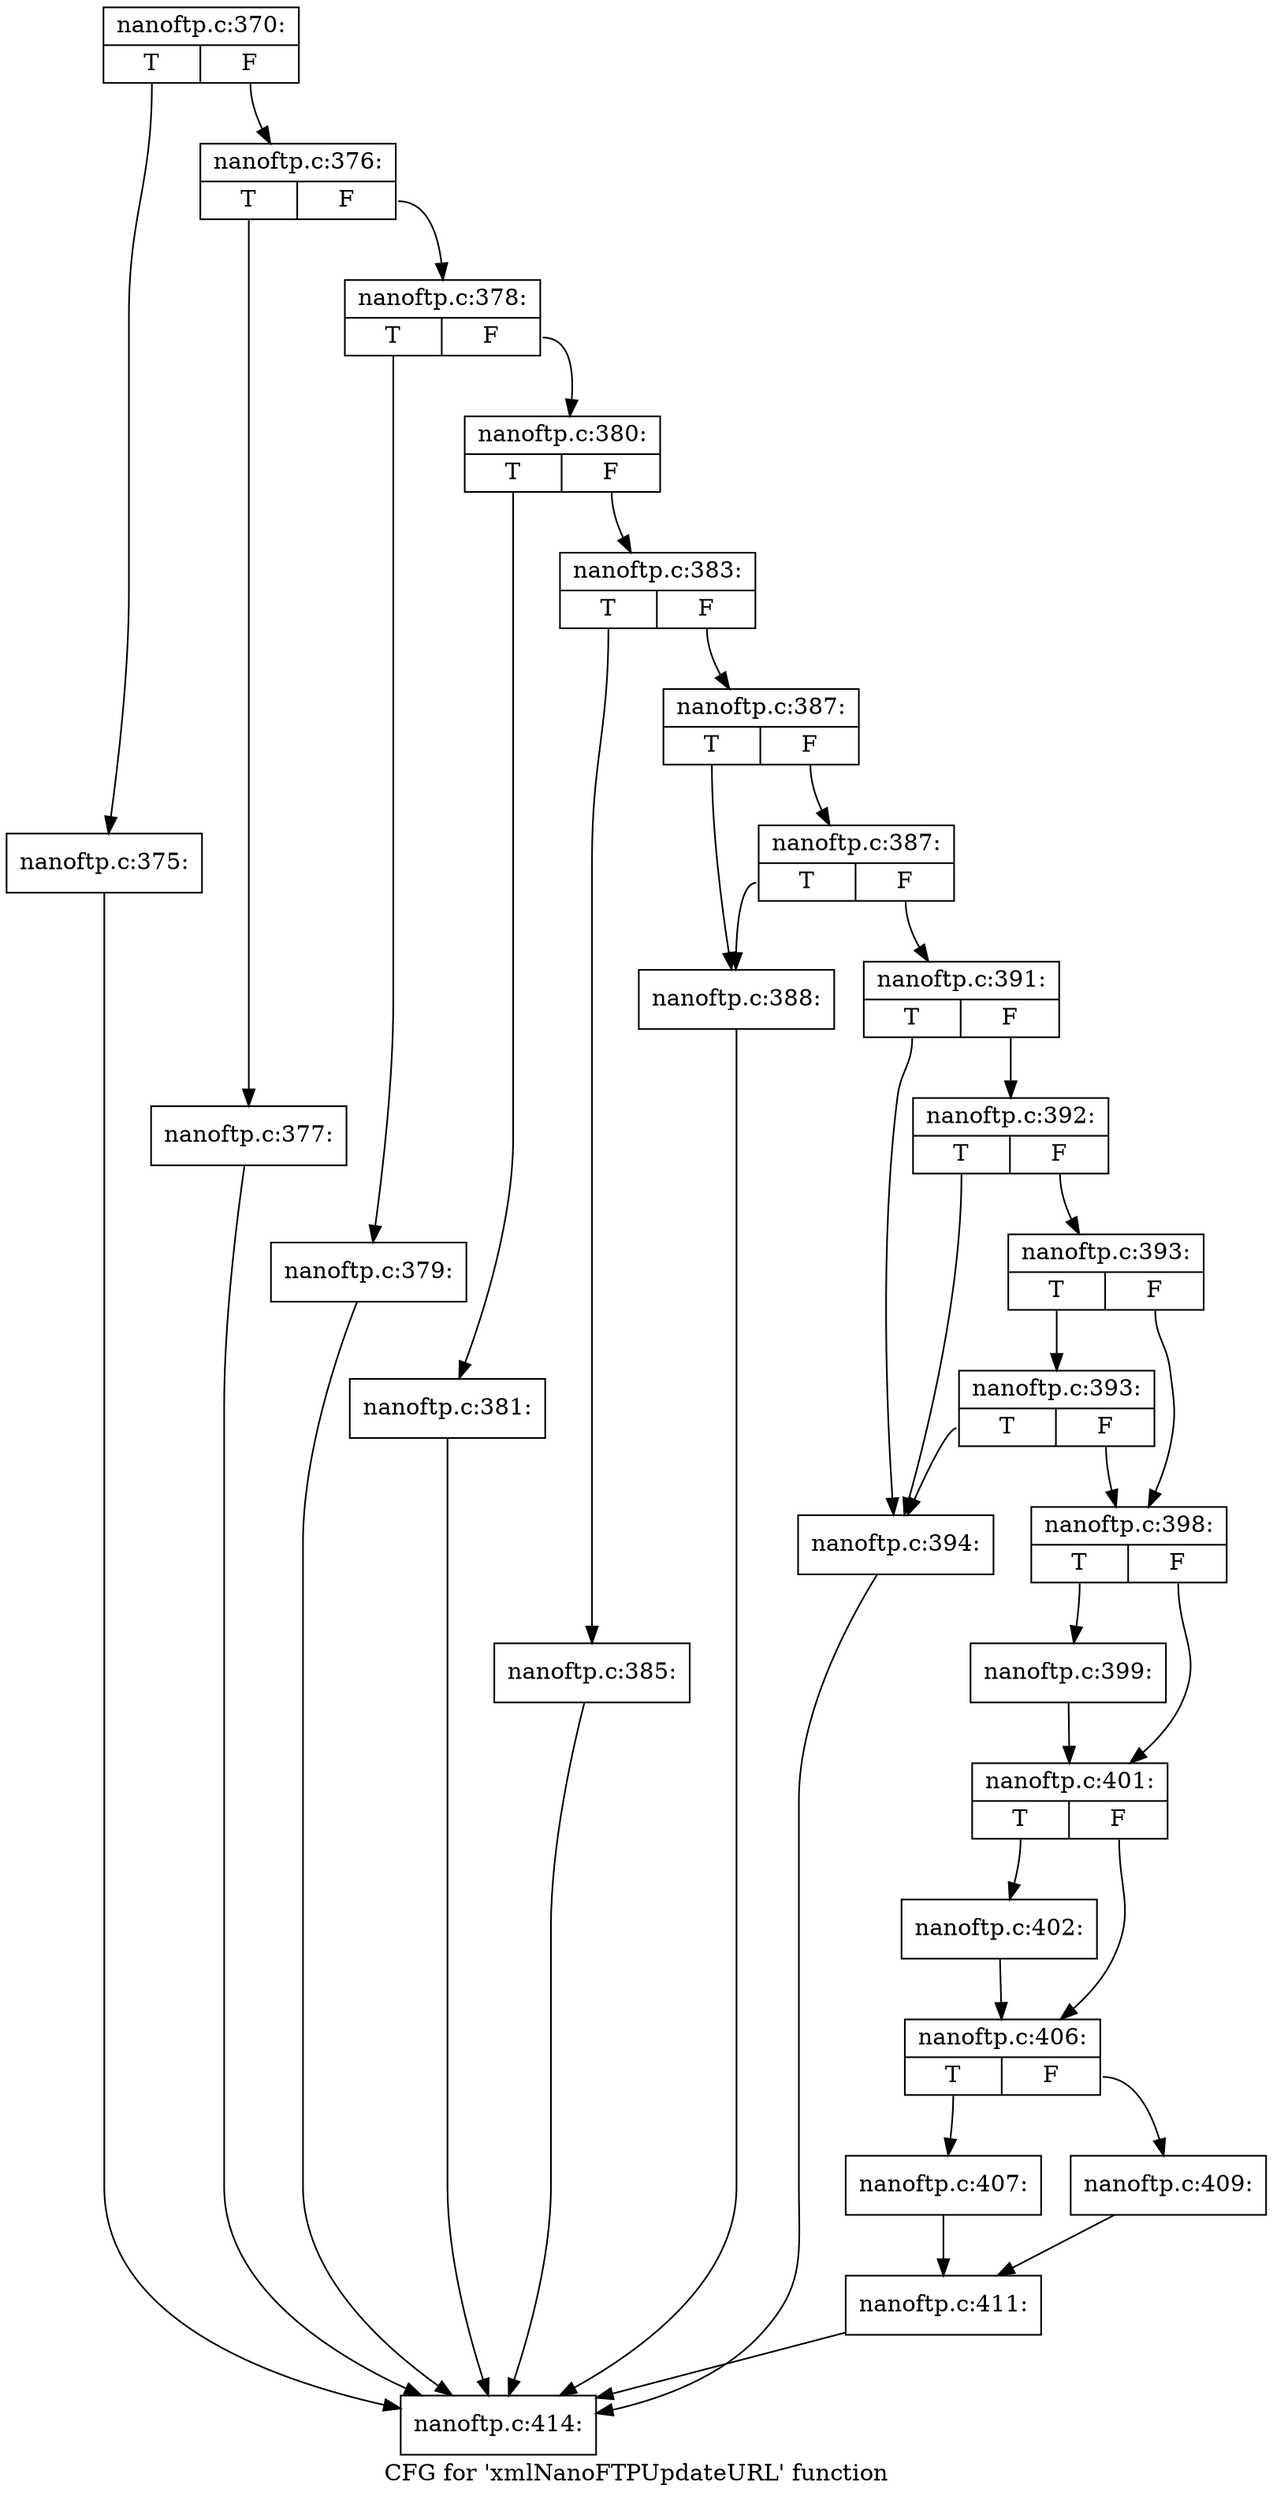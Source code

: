 digraph "CFG for 'xmlNanoFTPUpdateURL' function" {
	label="CFG for 'xmlNanoFTPUpdateURL' function";

	Node0x3e3fdc0 [shape=record,label="{nanoftp.c:370:|{<s0>T|<s1>F}}"];
	Node0x3e3fdc0:s0 -> Node0x3e414b0;
	Node0x3e3fdc0:s1 -> Node0x3e41500;
	Node0x3e414b0 [shape=record,label="{nanoftp.c:375:}"];
	Node0x3e414b0 -> Node0x3e31df0;
	Node0x3e41500 [shape=record,label="{nanoftp.c:376:|{<s0>T|<s1>F}}"];
	Node0x3e41500:s0 -> Node0x3e41a00;
	Node0x3e41500:s1 -> Node0x3e41a50;
	Node0x3e41a00 [shape=record,label="{nanoftp.c:377:}"];
	Node0x3e41a00 -> Node0x3e31df0;
	Node0x3e41a50 [shape=record,label="{nanoftp.c:378:|{<s0>T|<s1>F}}"];
	Node0x3e41a50:s0 -> Node0x3e41f40;
	Node0x3e41a50:s1 -> Node0x3e41f90;
	Node0x3e41f40 [shape=record,label="{nanoftp.c:379:}"];
	Node0x3e41f40 -> Node0x3e31df0;
	Node0x3e41f90 [shape=record,label="{nanoftp.c:380:|{<s0>T|<s1>F}}"];
	Node0x3e41f90:s0 -> Node0x3e42580;
	Node0x3e41f90:s1 -> Node0x3e425d0;
	Node0x3e42580 [shape=record,label="{nanoftp.c:381:}"];
	Node0x3e42580 -> Node0x3e31df0;
	Node0x3e425d0 [shape=record,label="{nanoftp.c:383:|{<s0>T|<s1>F}}"];
	Node0x3e425d0:s0 -> Node0x3e43450;
	Node0x3e425d0:s1 -> Node0x3e437f0;
	Node0x3e43450 [shape=record,label="{nanoftp.c:385:}"];
	Node0x3e43450 -> Node0x3e31df0;
	Node0x3e437f0 [shape=record,label="{nanoftp.c:387:|{<s0>T|<s1>F}}"];
	Node0x3e437f0:s0 -> Node0x3e43a90;
	Node0x3e437f0:s1 -> Node0x3e43b30;
	Node0x3e43b30 [shape=record,label="{nanoftp.c:387:|{<s0>T|<s1>F}}"];
	Node0x3e43b30:s0 -> Node0x3e43a90;
	Node0x3e43b30:s1 -> Node0x3e43ae0;
	Node0x3e43a90 [shape=record,label="{nanoftp.c:388:}"];
	Node0x3e43a90 -> Node0x3e31df0;
	Node0x3e43ae0 [shape=record,label="{nanoftp.c:391:|{<s0>T|<s1>F}}"];
	Node0x3e43ae0:s0 -> Node0x3e44690;
	Node0x3e43ae0:s1 -> Node0x3e44ac0;
	Node0x3e44ac0 [shape=record,label="{nanoftp.c:392:|{<s0>T|<s1>F}}"];
	Node0x3e44ac0:s0 -> Node0x3e44690;
	Node0x3e44ac0:s1 -> Node0x3e44a70;
	Node0x3e44a70 [shape=record,label="{nanoftp.c:393:|{<s0>T|<s1>F}}"];
	Node0x3e44a70:s0 -> Node0x3e44e10;
	Node0x3e44a70:s1 -> Node0x3e44a20;
	Node0x3e44e10 [shape=record,label="{nanoftp.c:393:|{<s0>T|<s1>F}}"];
	Node0x3e44e10:s0 -> Node0x3e44690;
	Node0x3e44e10:s1 -> Node0x3e44a20;
	Node0x3e44690 [shape=record,label="{nanoftp.c:394:}"];
	Node0x3e44690 -> Node0x3e31df0;
	Node0x3e44a20 [shape=record,label="{nanoftp.c:398:|{<s0>T|<s1>F}}"];
	Node0x3e44a20:s0 -> Node0x3e45080;
	Node0x3e44a20:s1 -> Node0x3e46460;
	Node0x3e45080 [shape=record,label="{nanoftp.c:399:}"];
	Node0x3e45080 -> Node0x3e46460;
	Node0x3e46460 [shape=record,label="{nanoftp.c:401:|{<s0>T|<s1>F}}"];
	Node0x3e46460:s0 -> Node0x3e46ca0;
	Node0x3e46460:s1 -> Node0x3e46cf0;
	Node0x3e46ca0 [shape=record,label="{nanoftp.c:402:}"];
	Node0x3e46ca0 -> Node0x3e46cf0;
	Node0x3e46cf0 [shape=record,label="{nanoftp.c:406:|{<s0>T|<s1>F}}"];
	Node0x3e46cf0:s0 -> Node0x3e47710;
	Node0x3e46cf0:s1 -> Node0x3e477b0;
	Node0x3e47710 [shape=record,label="{nanoftp.c:407:}"];
	Node0x3e47710 -> Node0x3e47760;
	Node0x3e477b0 [shape=record,label="{nanoftp.c:409:}"];
	Node0x3e477b0 -> Node0x3e47760;
	Node0x3e47760 [shape=record,label="{nanoftp.c:411:}"];
	Node0x3e47760 -> Node0x3e31df0;
	Node0x3e31df0 [shape=record,label="{nanoftp.c:414:}"];
}

